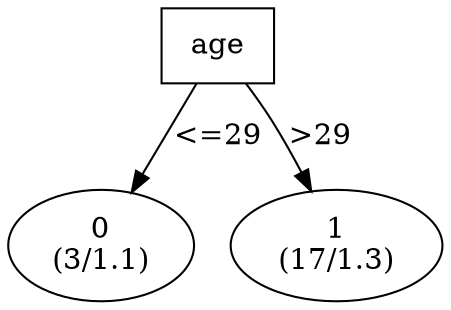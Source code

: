 digraph YaDT {
n0 [ shape=box, label="age\n"]
n0 -> n1 [label="<=29"]
n1 [ shape=ellipse, label="0\n(3/1.1)"]
n0 -> n2 [label=">29"]
n2 [ shape=ellipse, label="1\n(17/1.3)"]
}
